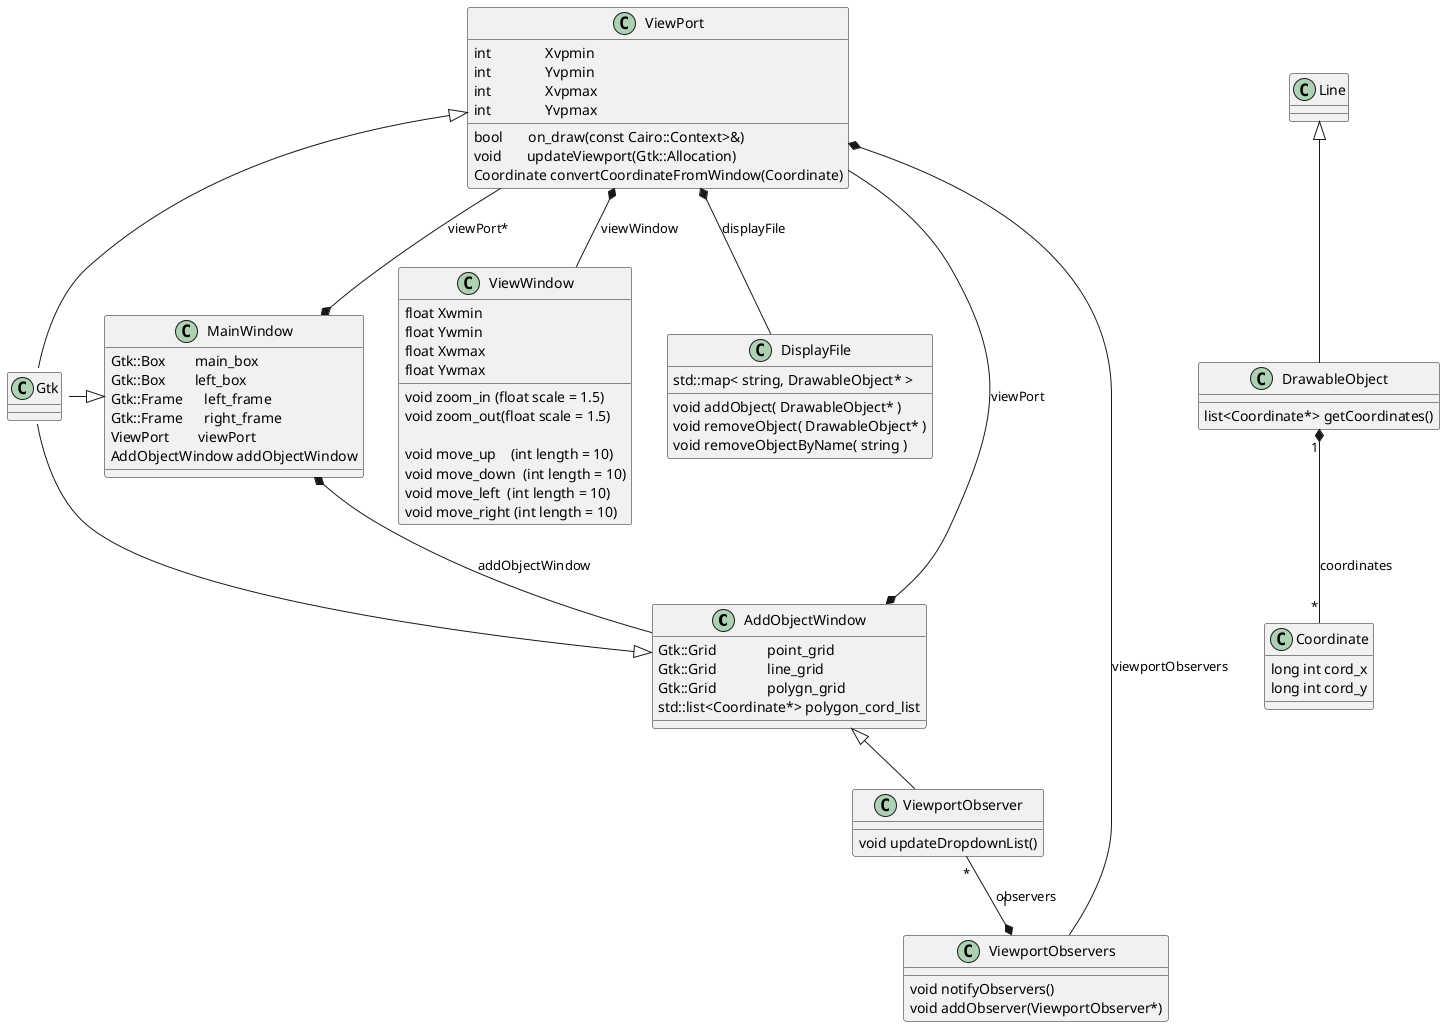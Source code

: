 
@startuml
  skinparam defaultFontName Consolas

  AddObjectWindow <|-- Gtk::Window
  AddObjectWindow <|-- ViewportObserver
  AddObjectWindow  *-- ViewPort        : viewPort

  Line               <|-- DrawableObject
  DrawableObject "1"  *-- "*" Coordinate: coordinates

  MainWindow      <|-left- Gtk::Window
  MainWindow       *-- ViewPort        : viewPort*
  MainWindow       *-- AddObjectWindow : addObjectWindow

  ViewPort   <|-right- Gtk::DrawingArea
  ViewPort    *-- ViewWindow           : viewWindow
  ViewPort    *-- DisplayFile          : displayFile
  ViewPort    *-- ViewportObservers    : viewportObservers

  ViewportObservers "1\n" *-up- "*" ViewportObserver : observers


  class AddObjectWindow {
    Gtk::Grid              point_grid
    Gtk::Grid              line_grid
    Gtk::Grid              polygn_grid
    std::list<Coordinate*> polygon_cord_list
  }

  class Coordinate {
    long int cord_x
    long int cord_y
  }

  class DisplayFile {
    std::map< string, DrawableObject* >
    void addObject( DrawableObject* )
    void removeObject( DrawableObject* )
    void removeObjectByName( string )
  }

  class DrawableObject {
    list<Coordinate*> getCoordinates()
  }

  class MainWindow {
    Gtk::Box        main_box
    Gtk::Box        left_box
    Gtk::Frame      left_frame
    Gtk::Frame      right_frame
    ViewPort        viewPort
    AddObjectWindow addObjectWindow
  }

  class ViewPort {
    int               Xvpmin
    int               Yvpmin
    int               Xvpmax
    int               Yvpmax

    bool       on_draw(const Cairo::Context>&)
    void       updateViewport(Gtk::Allocation)
    Coordinate convertCoordinateFromWindow(Coordinate)
  }

  class ViewportObserver {
    void updateDropdownList()
  }

  class ViewportObservers {
    void notifyObservers()
    void addObserver(ViewportObserver*)
  }

  class ViewWindow {
    float Xwmin
    float Ywmin
    float Xwmax
    float Ywmax

    void zoom_in (float scale = 1.5)
    void zoom_out(float scale = 1.5)

    void move_up    (int length = 10)
    void move_down  (int length = 10)
    void move_left  (int length = 10)
    void move_right (int length = 10)
  }

@enduml
